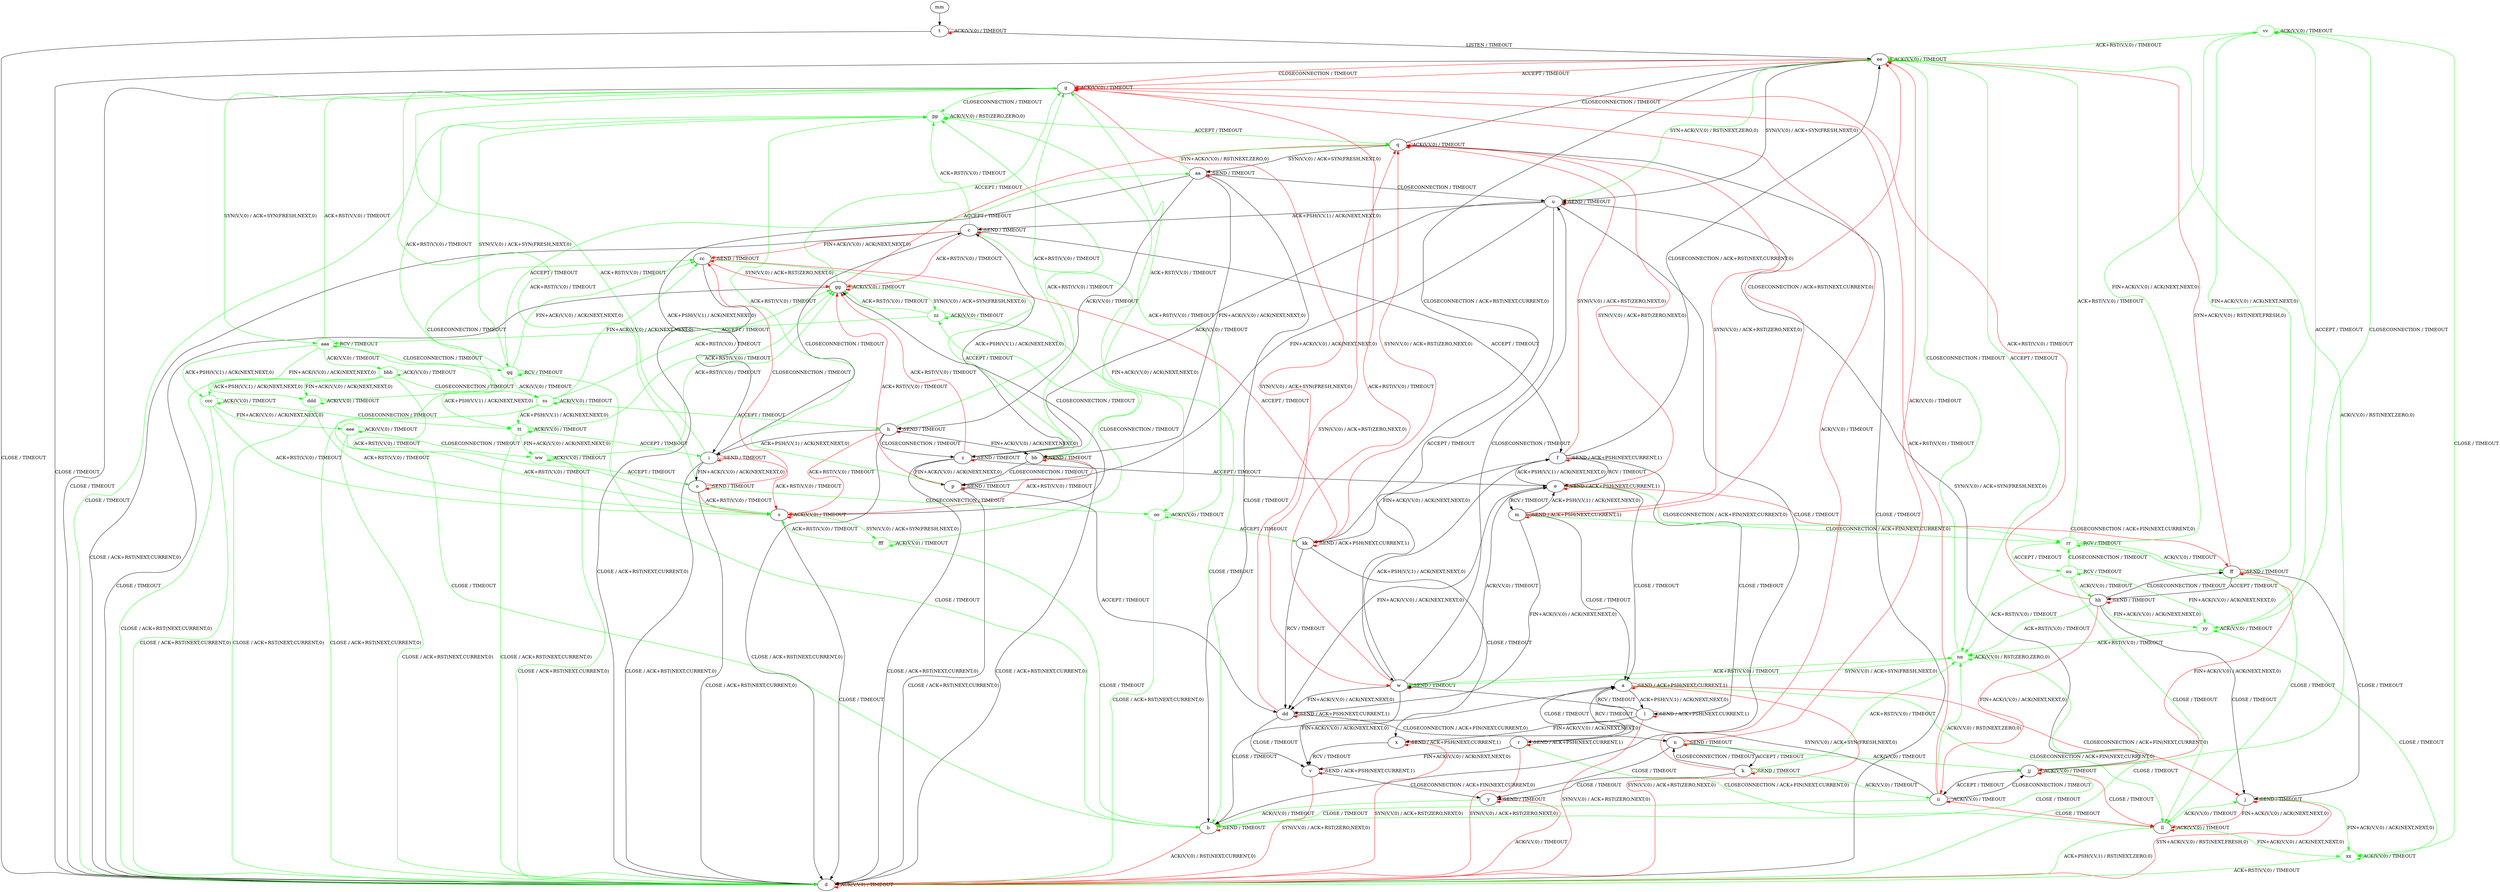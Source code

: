digraph "" {
	graph ["Incoming time"=122.49032282829285,
		"Outgoing time"=93.78079533576965,
		Output="{'States': 58, 'Transitions': 871, 'Filename': '../results/tcp/TCP_Windows8_Server-TCP_Linux_Server-z3-3.dot'}",
		Reference="{'States': 39, 'Transitions': 495, 'Filename': '../subjects/tcp/TCP_Windows8_Server.dot'}",
		Solver=z3,
		Updated="{'States': 58, 'Transitions': 685, 'Filename': '../subjects/tcp/TCP_Linux_Server.dot'}",
		"f-measure"=0.5237288135593221,
		precision=0.4510948905109489,
		recall=0.6242424242424243
	];
	a -> a [key=0,
	color=red,
	label="SEND / ACK+PSH(NEXT,CURRENT,1)"];
a -> d [key=0,
color=red,
label="SYN(V,V,0) / ACK+RST(ZERO,NEXT,0)"];
a -> j [key=0,
color=red,
label="CLOSECONNECTION / ACK+FIN(NEXT,CURRENT,0)"];
a -> l [key=0,
label="ACK+PSH(V,V,1) / ACK(NEXT,NEXT,0)"];
a -> r [key=0,
label="RCV / TIMEOUT"];
a -> v [key=0,
label="FIN+ACK(V,V,0) / ACK(NEXT,NEXT,0)"];
a -> ll [key=0,
color=green,
label="CLOSECONNECTION / ACK+FIN(NEXT,CURRENT,0)"];
b -> b [key=0,
color=red,
label="SEND / TIMEOUT"];
b -> d [key=0,
color=red,
label="ACK(V,V,0) / RST(NEXT,CURRENT,0)"];
c -> c [key=0,
color=red,
label="SEND / TIMEOUT"];
c -> d [key=0,
label="CLOSE / ACK+RST(NEXT,CURRENT,0)"];
c -> f [key=0,
label="ACCEPT / TIMEOUT"];
c -> cc [key=0,
color=red,
label="FIN+ACK(V,V,0) / ACK(NEXT,NEXT,0)"];
c -> gg [key=0,
color=red,
label="ACK+RST(V,V,0) / TIMEOUT"];
oo [color=green];
c -> oo [key=0,
color=green,
label="FIN+ACK(V,V,0) / ACK(NEXT,NEXT,0)"];
pp [color=green];
c -> pp [key=0,
color=green,
label="ACK+RST(V,V,0) / TIMEOUT"];
d -> d [key=0,
color=red,
label="ACK(V,V,0) / TIMEOUT"];
e -> a [key=0,
label="CLOSE / TIMEOUT"];
e -> e [key=0,
color=red,
label="SEND / ACK+PSH(NEXT,CURRENT,1)"];
e -> f [key=0,
label="ACK+PSH(V,V,1) / ACK(NEXT,NEXT,0)"];
e -> m [key=0,
label="RCV / TIMEOUT"];
e -> q [key=0,
color=red,
label="SYN(V,V,0) / ACK+RST(ZERO,NEXT,0)"];
e -> dd [key=0,
label="FIN+ACK(V,V,0) / ACK(NEXT,NEXT,0)"];
e -> ff [key=0,
color=red,
label="CLOSECONNECTION / ACK+FIN(NEXT,CURRENT,0)"];
rr [color=green];
e -> rr [key=0,
color=green,
label="CLOSECONNECTION / ACK+FIN(NEXT,CURRENT,0)"];
f -> e [key=0,
label="RCV / TIMEOUT"];
f -> f [key=0,
color=red,
label="SEND / ACK+PSH(NEXT,CURRENT,1)"];
f -> l [key=0,
label="CLOSE / TIMEOUT"];
f -> q [key=0,
color=red,
label="SYN(V,V,0) / ACK+RST(ZERO,NEXT,0)"];
f -> ee [key=0,
label="CLOSECONNECTION / ACK+RST(NEXT,CURRENT,0)"];
f -> kk [key=0,
label="FIN+ACK(V,V,0) / ACK(NEXT,NEXT,0)"];
g -> d [key=0,
label="CLOSE / TIMEOUT"];
g -> g [key=0,
color=red,
label="ACK(V,V,0) / TIMEOUT"];
g -> w [key=0,
color=red,
label="SYN(V,V,0) / ACK+SYN(FRESH,NEXT,0)"];
g -> ee [key=0,
color=red,
label="CLOSECONNECTION / TIMEOUT"];
g -> pp [key=0,
color=green,
label="CLOSECONNECTION / TIMEOUT"];
aaa [color=green];
g -> aaa [key=0,
color=green,
label="SYN(V,V,0) / ACK+SYN(FRESH,NEXT,0)"];
h -> d [key=0,
label="CLOSE / ACK+RST(NEXT,CURRENT,0)"];
h -> g [key=0,
color=green,
label="ACK+RST(V,V,0) / TIMEOUT"];
h -> h [key=0,
color=red,
label="SEND / TIMEOUT"];
h -> i [key=0,
label="ACK+PSH(V,V,1) / ACK(NEXT,NEXT,0)"];
h -> s [key=0,
color=red,
label="ACK+RST(V,V,0) / TIMEOUT"];
h -> z [key=0,
label="CLOSECONNECTION / TIMEOUT"];
h -> bb [key=0,
label="FIN+ACK(V,V,0) / ACK(NEXT,NEXT,0)"];
i -> c [key=0,
label="CLOSECONNECTION / TIMEOUT"];
i -> d [key=0,
label="CLOSE / ACK+RST(NEXT,CURRENT,0)"];
i -> g [key=0,
color=green,
label="ACK+RST(V,V,0) / TIMEOUT"];
i -> i [key=0,
color=red,
label="SEND / TIMEOUT"];
i -> o [key=0,
label="FIN+ACK(V,V,0) / ACK(NEXT,NEXT,0)"];
i -> s [key=0,
color=red,
label="ACK+RST(V,V,0) / TIMEOUT"];
j -> d [key=0,
color=red,
label="SYN+ACK(V,V,0) / RST(NEXT,FRESH,0)"];
j -> j [key=0,
color=red,
label="SEND / TIMEOUT"];
j -> ll [key=0,
color=red,
label="FIN+ACK(V,V,0) / ACK(NEXT,NEXT,0)"];
xx [color=green];
j -> xx [key=0,
color=green,
label="FIN+ACK(V,V,0) / ACK(NEXT,NEXT,0)"];
k -> g [key=0,
color=red,
label="ACK(V,V,0) / TIMEOUT"];
k -> k [key=0,
color=red,
label="SEND / TIMEOUT"];
k -> n [key=0,
label="CLOSECONNECTION / TIMEOUT"];
k -> y [key=0,
label="CLOSE / TIMEOUT"];
k -> ii [key=0,
color=green,
label="ACK(V,V,0) / TIMEOUT"];
nn [color=green];
k -> nn [key=0,
color=green,
label="ACK+RST(V,V,0) / TIMEOUT"];
l -> a [key=0,
label="RCV / TIMEOUT"];
l -> d [key=0,
color=red,
label="SYN(V,V,0) / ACK+RST(ZERO,NEXT,0)"];
l -> l [key=0,
color=red,
label="SEND / ACK+PSH(NEXT,CURRENT,1)"];
l -> x [key=0,
label="FIN+ACK(V,V,0) / ACK(NEXT,NEXT,0)"];
m -> a [key=0,
label="CLOSE / TIMEOUT"];
m -> e [key=0,
label="ACK+PSH(V,V,1) / ACK(NEXT,NEXT,0)"];
m -> m [key=0,
color=red,
label="SEND / ACK+PSH(NEXT,CURRENT,1)"];
m -> q [key=0,
color=red,
label="SYN(V,V,0) / ACK+RST(ZERO,NEXT,0)"];
m -> dd [key=0,
label="FIN+ACK(V,V,0) / ACK(NEXT,NEXT,0)"];
m -> ee [key=0,
color=red,
label="CLOSECONNECTION / ACK+RST(NEXT,CURRENT,0)"];
m -> rr [key=0,
color=green,
label="CLOSECONNECTION / ACK+FIN(NEXT,CURRENT,0)"];
n -> k [key=0,
label="ACCEPT / TIMEOUT"];
n -> n [key=0,
color=red,
label="SEND / TIMEOUT"];
n -> y [key=0,
label="CLOSE / TIMEOUT"];
n -> ee [key=0,
color=red,
label="ACK(V,V,0) / TIMEOUT"];
n -> jj [key=0,
color=green,
label="ACK(V,V,0) / TIMEOUT"];
o -> d [key=0,
label="CLOSE / ACK+RST(NEXT,CURRENT,0)"];
o -> g [key=0,
color=green,
label="ACK+RST(V,V,0) / TIMEOUT"];
o -> o [key=0,
color=red,
label="SEND / TIMEOUT"];
o -> s [key=0,
color=red,
label="ACK+RST(V,V,0) / TIMEOUT"];
o -> cc [key=0,
color=red,
label="CLOSECONNECTION / TIMEOUT"];
o -> oo [key=0,
color=green,
label="CLOSECONNECTION / TIMEOUT"];
p -> d [key=0,
label="CLOSE / ACK+RST(NEXT,CURRENT,0)"];
p -> p [key=0,
color=red,
label="SEND / TIMEOUT"];
p -> dd [key=0,
label="ACCEPT / TIMEOUT"];
p -> gg [key=0,
color=red,
label="ACK+RST(V,V,0) / TIMEOUT"];
p -> pp [key=0,
color=green,
label="ACK+RST(V,V,0) / TIMEOUT"];
q -> d [key=0,
label="CLOSE / TIMEOUT"];
q -> q [key=0,
color=red,
label="ACK(V,V,0) / TIMEOUT"];
q -> aa [key=0,
label="SYN(V,V,0) / ACK+SYN(FRESH,NEXT,0)"];
q -> ee [key=0,
label="CLOSECONNECTION / TIMEOUT"];
r -> a [key=0,
label="CLOSE / TIMEOUT"];
r -> d [key=0,
color=red,
label="SYN(V,V,0) / ACK+RST(ZERO,NEXT,0)"];
r -> r [key=0,
color=red,
label="SEND / ACK+PSH(NEXT,CURRENT,1)"];
r -> v [key=0,
label="FIN+ACK(V,V,0) / ACK(NEXT,NEXT,0)"];
r -> ll [key=0,
color=green,
label="CLOSECONNECTION / ACK+FIN(NEXT,CURRENT,0)"];
s -> d [key=0,
label="CLOSE / TIMEOUT"];
s -> s [key=0,
color=red,
label="ACK(V,V,0) / TIMEOUT"];
s -> gg [key=0,
label="CLOSECONNECTION / TIMEOUT"];
fff [color=green];
s -> fff [key=0,
color=green,
label="SYN(V,V,0) / ACK+SYN(FRESH,NEXT,0)"];
t -> d [key=0,
label="CLOSE / TIMEOUT"];
t -> t [key=0,
color=red,
label="ACK(V,V,0) / TIMEOUT"];
t -> ee [key=0,
label="LISTEN / TIMEOUT"];
u -> b [key=0,
label="CLOSE / TIMEOUT"];
u -> c [key=0,
label="ACK+PSH(V,V,1) / ACK(NEXT,NEXT,0)"];
u -> p [key=0,
label="FIN+ACK(V,V,0) / ACK(NEXT,NEXT,0)"];
u -> u [key=0,
color=red,
label="SEND / TIMEOUT"];
u -> w [key=0,
label="ACCEPT / TIMEOUT"];
u -> z [key=0,
label="ACK(V,V,0) / TIMEOUT"];
u -> ee [key=0,
color=green,
label="SYN+ACK(V,V,0) / RST(NEXT,ZERO,0)"];
v -> d [key=0,
color=red,
label="SYN(V,V,0) / ACK+RST(ZERO,NEXT,0)"];
v -> v [key=0,
color=red,
label="SEND / ACK+PSH(NEXT,CURRENT,1)"];
v -> y [key=0,
label="CLOSECONNECTION / ACK+FIN(NEXT,CURRENT,0)"];
w -> b [key=0,
label="CLOSE / TIMEOUT"];
w -> e [key=0,
label="ACK(V,V,0) / TIMEOUT"];
w -> f [key=0,
label="ACK+PSH(V,V,1) / ACK(NEXT,NEXT,0)"];
w -> g [key=0,
color=red,
label="ACK+RST(V,V,0) / TIMEOUT"];
w -> u [key=0,
label="CLOSECONNECTION / TIMEOUT"];
w -> w [key=0,
color=red,
label="SEND / TIMEOUT"];
w -> dd [key=0,
label="FIN+ACK(V,V,0) / ACK(NEXT,NEXT,0)"];
w -> nn [key=0,
color=green,
label="ACK+RST(V,V,0) / TIMEOUT"];
x -> d [key=0,
color=red,
label="SYN(V,V,0) / ACK+RST(ZERO,NEXT,0)"];
x -> v [key=0,
label="RCV / TIMEOUT"];
x -> x [key=0,
color=red,
label="SEND / ACK+PSH(NEXT,CURRENT,1)"];
y -> b [key=0,
color=green,
label="ACK(V,V,0) / TIMEOUT"];
y -> d [key=0,
color=red,
label="ACK(V,V,0) / TIMEOUT"];
y -> y [key=0,
color=red,
label="SEND / TIMEOUT"];
z -> c [key=0,
label="ACK+PSH(V,V,1) / ACK(NEXT,NEXT,0)"];
z -> d [key=0,
label="CLOSE / ACK+RST(NEXT,CURRENT,0)"];
z -> e [key=0,
label="ACCEPT / TIMEOUT"];
z -> p [key=0,
label="FIN+ACK(V,V,0) / ACK(NEXT,NEXT,0)"];
z -> z [key=0,
color=red,
label="SEND / TIMEOUT"];
z -> gg [key=0,
color=red,
label="ACK+RST(V,V,0) / TIMEOUT"];
z -> pp [key=0,
color=green,
label="ACK+RST(V,V,0) / TIMEOUT"];
aa -> b [key=0,
label="CLOSE / TIMEOUT"];
aa -> h [key=0,
label="ACK(V,V,0) / TIMEOUT"];
aa -> i [key=0,
label="ACK+PSH(V,V,1) / ACK(NEXT,NEXT,0)"];
aa -> q [key=0,
color=green,
label="SYN+ACK(V,V,0) / RST(NEXT,ZERO,0)"];
aa -> u [key=0,
label="CLOSECONNECTION / TIMEOUT"];
aa -> aa [key=0,
color=red,
label="SEND / TIMEOUT"];
aa -> bb [key=0,
label="FIN+ACK(V,V,0) / ACK(NEXT,NEXT,0)"];
bb -> d [key=0,
label="CLOSE / ACK+RST(NEXT,CURRENT,0)"];
bb -> g [key=0,
color=green,
label="ACK+RST(V,V,0) / TIMEOUT"];
bb -> p [key=0,
label="CLOSECONNECTION / TIMEOUT"];
bb -> s [key=0,
color=red,
label="ACK+RST(V,V,0) / TIMEOUT"];
bb -> bb [key=0,
color=red,
label="SEND / TIMEOUT"];
cc -> d [key=0,
label="CLOSE / ACK+RST(NEXT,CURRENT,0)"];
cc -> bb [key=0,
color=green,
label="ACCEPT / TIMEOUT"];
cc -> cc [key=0,
color=red,
label="SEND / TIMEOUT"];
cc -> gg [key=0,
color=red,
label="SYN(V,V,0) / ACK+RST(ZERO,NEXT,0)"];
cc -> kk [key=0,
color=red,
label="ACCEPT / TIMEOUT"];
dd -> n [key=0,
label="CLOSECONNECTION / ACK+FIN(NEXT,CURRENT,0)"];
dd -> q [key=0,
color=red,
label="SYN(V,V,0) / ACK+RST(ZERO,NEXT,0)"];
dd -> v [key=0,
label="CLOSE / TIMEOUT"];
dd -> dd [key=0,
color=red,
label="SEND / ACK+PSH(NEXT,CURRENT,1)"];
ee -> d [key=0,
label="CLOSE / TIMEOUT"];
ee -> g [key=0,
color=red,
label="ACCEPT / TIMEOUT"];
ee -> u [key=0,
label="SYN(V,V,0) / ACK+SYN(FRESH,NEXT,0)"];
ee -> ee [key=0,
color=red,
label="ACK(V,V,0) / TIMEOUT"];
ee -> nn [key=0,
color=green,
label="ACCEPT / TIMEOUT"];
ff -> j [key=0,
label="CLOSE / TIMEOUT"];
ff -> ee [key=0,
color=red,
label="SYN+ACK(V,V,0) / RST(NEXT,FRESH,0)"];
ff -> ff [key=0,
color=red,
label="SEND / TIMEOUT"];
ff -> hh [key=0,
label="ACCEPT / TIMEOUT"];
ff -> jj [key=0,
color=red,
label="FIN+ACK(V,V,0) / ACK(NEXT,NEXT,0)"];
vv [color=green];
ff -> vv [key=0,
color=green,
label="FIN+ACK(V,V,0) / ACK(NEXT,NEXT,0)"];
gg -> d [key=0,
label="CLOSE / TIMEOUT"];
gg -> g [key=0,
color=green,
label="ACCEPT / TIMEOUT"];
gg -> q [key=0,
color=red,
label="ACCEPT / TIMEOUT"];
gg -> gg [key=0,
color=red,
label="ACK(V,V,0) / TIMEOUT"];
zz [color=green];
gg -> zz [key=0,
color=green,
label="SYN(V,V,0) / ACK+SYN(FRESH,NEXT,0)"];
hh -> g [key=0,
color=red,
label="ACK+RST(V,V,0) / TIMEOUT"];
hh -> j [key=0,
label="CLOSE / TIMEOUT"];
hh -> ff [key=0,
label="CLOSECONNECTION / TIMEOUT"];
hh -> hh [key=0,
color=red,
label="SEND / TIMEOUT"];
hh -> ii [key=0,
color=red,
label="FIN+ACK(V,V,0) / ACK(NEXT,NEXT,0)"];
hh -> nn [key=0,
color=green,
label="ACK+RST(V,V,0) / TIMEOUT"];
yy [color=green];
hh -> yy [key=0,
color=green,
label="FIN+ACK(V,V,0) / ACK(NEXT,NEXT,0)"];
ii -> b [key=0,
color=green,
label="CLOSE / TIMEOUT"];
ii -> g [key=0,
color=red,
label="ACK+RST(V,V,0) / TIMEOUT"];
ii -> w [key=0,
label="SYN(V,V,0) / ACK+SYN(FRESH,NEXT,0)"];
ii -> ii [key=0,
color=red,
label="ACK(V,V,0) / TIMEOUT"];
ii -> jj [key=0,
label="CLOSECONNECTION / TIMEOUT"];
ii -> ll [key=0,
color=red,
label="CLOSE / TIMEOUT"];
ii -> nn [key=0,
color=green,
label="ACK(V,V,0) / RST(NEXT,ZERO,0)"];
jj -> b [key=0,
color=green,
label="CLOSE / TIMEOUT"];
jj -> u [key=0,
label="SYN(V,V,0) / ACK+SYN(FRESH,NEXT,0)"];
jj -> ee [key=0,
color=green,
label="ACK(V,V,0) / RST(NEXT,ZERO,0)"];
jj -> ii [key=0,
label="ACCEPT / TIMEOUT"];
jj -> jj [key=0,
color=red,
label="ACK(V,V,0) / TIMEOUT"];
jj -> ll [key=0,
color=red,
label="CLOSE / TIMEOUT"];
kk -> q [key=0,
color=red,
label="SYN(V,V,0) / ACK+RST(ZERO,NEXT,0)"];
kk -> x [key=0,
label="CLOSE / TIMEOUT"];
kk -> dd [key=0,
label="RCV / TIMEOUT"];
kk -> ee [key=0,
label="CLOSECONNECTION / ACK+RST(NEXT,CURRENT,0)"];
kk -> kk [key=0,
color=red,
label="SEND / ACK+PSH(NEXT,CURRENT,1)"];
ll -> d [key=0,
color=green,
label="ACK+PSH(V,V,1) / RST(NEXT,ZERO,0)"];
ll -> j [key=0,
color=green,
label="ACK(V,V,0) / TIMEOUT"];
ll -> ll [key=0,
color=red,
label="ACK(V,V,0) / TIMEOUT"];
ll -> xx [key=0,
color=green,
label="FIN+ACK(V,V,0) / ACK(NEXT,NEXT,0)"];
mm -> t [key=0];
nn -> d [key=0,
color=green,
label="CLOSE / TIMEOUT"];
nn -> w [key=0,
color=green,
label="SYN(V,V,0) / ACK+SYN(FRESH,NEXT,0)"];
nn -> ee [key=0,
color=green,
label="CLOSECONNECTION / TIMEOUT"];
nn -> nn [key=0,
color=green,
label="ACK(V,V,0) / RST(ZERO,ZERO,0)"];
oo -> d [key=0,
color=green,
label="CLOSE / ACK+RST(NEXT,CURRENT,0)"];
oo -> kk [key=0,
color=green,
label="ACCEPT / TIMEOUT"];
oo -> oo [key=0,
color=green,
label="ACK(V,V,0) / TIMEOUT"];
oo -> pp [key=0,
color=green,
label="ACK+RST(V,V,0) / TIMEOUT"];
pp -> d [key=0,
color=green,
label="CLOSE / TIMEOUT"];
pp -> q [key=0,
color=green,
label="ACCEPT / TIMEOUT"];
pp -> pp [key=0,
color=green,
label="ACK(V,V,0) / RST(ZERO,ZERO,0)"];
qq [color=green];
pp -> qq [key=0,
color=green,
label="SYN(V,V,0) / ACK+SYN(FRESH,NEXT,0)"];
qq -> b [key=0,
color=green,
label="CLOSE / TIMEOUT"];
qq -> aa [key=0,
color=green,
label="ACCEPT / TIMEOUT"];
qq -> cc [key=0,
color=green,
label="FIN+ACK(V,V,0) / ACK(NEXT,NEXT,0)"];
qq -> pp [key=0,
color=green,
label="ACK+RST(V,V,0) / TIMEOUT"];
qq -> qq [key=0,
color=green,
label="RCV / TIMEOUT"];
ss [color=green];
qq -> ss [key=0,
color=green,
label="ACK(V,V,0) / TIMEOUT"];
tt [color=green];
qq -> tt [key=0,
color=green,
label="ACK+PSH(V,V,1) / ACK(NEXT,NEXT,0)"];
rr -> ee [key=0,
color=green,
label="ACK+RST(V,V,0) / TIMEOUT"];
rr -> ff [key=0,
color=green,
label="ACK(V,V,0) / TIMEOUT"];
rr -> ll [key=0,
color=green,
label="CLOSE / TIMEOUT"];
rr -> rr [key=0,
color=green,
label="RCV / TIMEOUT"];
uu [color=green];
rr -> uu [key=0,
color=green,
label="ACCEPT / TIMEOUT"];
rr -> vv [key=0,
color=green,
label="FIN+ACK(V,V,0) / ACK(NEXT,NEXT,0)"];
ss -> d [key=0,
color=green,
label="CLOSE / ACK+RST(NEXT,CURRENT,0)"];
ss -> h [key=0,
color=green,
label="ACCEPT / TIMEOUT"];
ss -> cc [key=0,
color=green,
label="FIN+ACK(V,V,0) / ACK(NEXT,NEXT,0)"];
ss -> gg [key=0,
color=green,
label="ACK+RST(V,V,0) / TIMEOUT"];
ss -> ss [key=0,
color=green,
label="ACK(V,V,0) / TIMEOUT"];
ss -> tt [key=0,
color=green,
label="ACK+PSH(V,V,1) / ACK(NEXT,NEXT,0)"];
tt -> d [key=0,
color=green,
label="CLOSE / ACK+RST(NEXT,CURRENT,0)"];
tt -> i [key=0,
color=green,
label="ACCEPT / TIMEOUT"];
tt -> gg [key=0,
color=green,
label="ACK+RST(V,V,0) / TIMEOUT"];
tt -> tt [key=0,
color=green,
label="ACK(V,V,0) / TIMEOUT"];
ww [color=green];
tt -> ww [key=0,
color=green,
label="FIN+ACK(V,V,0) / ACK(NEXT,NEXT,0)"];
uu -> hh [key=0,
color=green,
label="ACK(V,V,0) / TIMEOUT"];
uu -> ll [key=0,
color=green,
label="CLOSE / TIMEOUT"];
uu -> nn [key=0,
color=green,
label="ACK+RST(V,V,0) / TIMEOUT"];
uu -> rr [key=0,
color=green,
label="CLOSECONNECTION / TIMEOUT"];
uu -> uu [key=0,
color=green,
label="RCV / TIMEOUT"];
uu -> yy [key=0,
color=green,
label="FIN+ACK(V,V,0) / ACK(NEXT,NEXT,0)"];
vv -> ee [key=0,
color=green,
label="ACK+RST(V,V,0) / TIMEOUT"];
vv -> vv [key=0,
color=green,
label="ACK(V,V,0) / TIMEOUT"];
vv -> xx [key=0,
color=green,
label="CLOSE / TIMEOUT"];
vv -> yy [key=0,
color=green,
label="ACCEPT / TIMEOUT"];
ww -> d [key=0,
color=green,
label="CLOSE / ACK+RST(NEXT,CURRENT,0)"];
ww -> o [key=0,
color=green,
label="ACCEPT / TIMEOUT"];
ww -> gg [key=0,
color=green,
label="ACK+RST(V,V,0) / TIMEOUT"];
ww -> ww [key=0,
color=green,
label="ACK(V,V,0) / TIMEOUT"];
xx -> d [key=0,
color=green,
label="ACK+RST(V,V,0) / TIMEOUT"];
xx -> xx [key=0,
color=green,
label="ACK(V,V,0) / TIMEOUT"];
yy -> nn [key=0,
color=green,
label="ACK+RST(V,V,0) / TIMEOUT"];
yy -> vv [key=0,
color=green,
label="CLOSECONNECTION / TIMEOUT"];
yy -> xx [key=0,
color=green,
label="CLOSE / TIMEOUT"];
yy -> yy [key=0,
color=green,
label="ACK(V,V,0) / TIMEOUT"];
zz -> b [key=0,
color=green,
label="CLOSE / TIMEOUT"];
zz -> gg [key=0,
color=green,
label="ACK+RST(V,V,0) / TIMEOUT"];
zz -> zz [key=0,
color=green,
label="ACK(V,V,0) / TIMEOUT"];
zz -> aaa [key=0,
color=green,
label="ACCEPT / TIMEOUT"];
aaa -> b [key=0,
color=green,
label="CLOSE / TIMEOUT"];
aaa -> g [key=0,
color=green,
label="ACK+RST(V,V,0) / TIMEOUT"];
aaa -> qq [key=0,
color=green,
label="CLOSECONNECTION / TIMEOUT"];
aaa -> aaa [key=0,
color=green,
label="RCV / TIMEOUT"];
bbb [color=green];
aaa -> bbb [key=0,
color=green,
label="ACK(V,V,0) / TIMEOUT"];
ccc [color=green];
aaa -> ccc [key=0,
color=green,
label="ACK+PSH(V,V,1) / ACK(NEXT,NEXT,0)"];
ddd [color=green];
aaa -> ddd [key=0,
color=green,
label="FIN+ACK(V,V,0) / ACK(NEXT,NEXT,0)"];
bbb -> d [key=0,
color=green,
label="CLOSE / ACK+RST(NEXT,CURRENT,0)"];
bbb -> s [key=0,
color=green,
label="ACK+RST(V,V,0) / TIMEOUT"];
bbb -> ss [key=0,
color=green,
label="CLOSECONNECTION / TIMEOUT"];
bbb -> bbb [key=0,
color=green,
label="ACK(V,V,0) / TIMEOUT"];
bbb -> ccc [key=0,
color=green,
label="ACK+PSH(V,V,1) / ACK(NEXT,NEXT,0)"];
bbb -> ddd [key=0,
color=green,
label="FIN+ACK(V,V,0) / ACK(NEXT,NEXT,0)"];
ccc -> d [key=0,
color=green,
label="CLOSE / ACK+RST(NEXT,CURRENT,0)"];
ccc -> s [key=0,
color=green,
label="ACK+RST(V,V,0) / TIMEOUT"];
ccc -> tt [key=0,
color=green,
label="CLOSECONNECTION / TIMEOUT"];
ccc -> ccc [key=0,
color=green,
label="ACK(V,V,0) / TIMEOUT"];
eee [color=green];
ccc -> eee [key=0,
color=green,
label="FIN+ACK(V,V,0) / ACK(NEXT,NEXT,0)"];
ddd -> d [key=0,
color=green,
label="CLOSE / ACK+RST(NEXT,CURRENT,0)"];
ddd -> s [key=0,
color=green,
label="ACK+RST(V,V,0) / TIMEOUT"];
ddd -> cc [key=0,
color=green,
label="CLOSECONNECTION / TIMEOUT"];
ddd -> ddd [key=0,
color=green,
label="ACK(V,V,0) / TIMEOUT"];
eee -> d [key=0,
color=green,
label="CLOSE / ACK+RST(NEXT,CURRENT,0)"];
eee -> s [key=0,
color=green,
label="ACK+RST(V,V,0) / TIMEOUT"];
eee -> ww [key=0,
color=green,
label="CLOSECONNECTION / TIMEOUT"];
eee -> eee [key=0,
color=green,
label="ACK(V,V,0) / TIMEOUT"];
fff -> b [key=0,
color=green,
label="CLOSE / TIMEOUT"];
fff -> s [key=0,
color=green,
label="ACK+RST(V,V,0) / TIMEOUT"];
fff -> zz [key=0,
color=green,
label="CLOSECONNECTION / TIMEOUT"];
fff -> fff [key=0,
color=green,
label="ACK(V,V,0) / TIMEOUT"];
}
